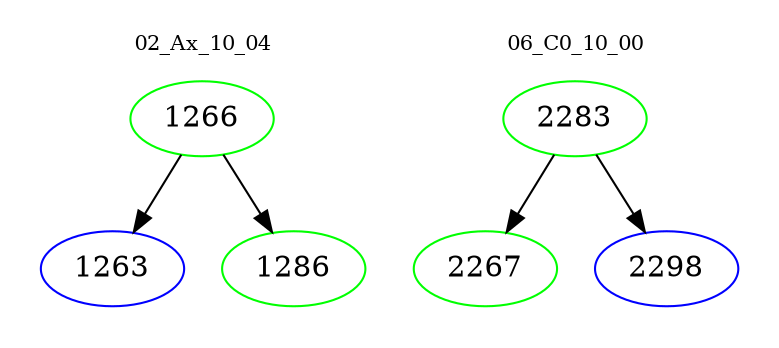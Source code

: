 digraph{
subgraph cluster_0 {
color = white
label = "02_Ax_10_04";
fontsize=10;
T0_1266 [label="1266", color="green"]
T0_1266 -> T0_1263 [color="black"]
T0_1263 [label="1263", color="blue"]
T0_1266 -> T0_1286 [color="black"]
T0_1286 [label="1286", color="green"]
}
subgraph cluster_1 {
color = white
label = "06_C0_10_00";
fontsize=10;
T1_2283 [label="2283", color="green"]
T1_2283 -> T1_2267 [color="black"]
T1_2267 [label="2267", color="green"]
T1_2283 -> T1_2298 [color="black"]
T1_2298 [label="2298", color="blue"]
}
}
